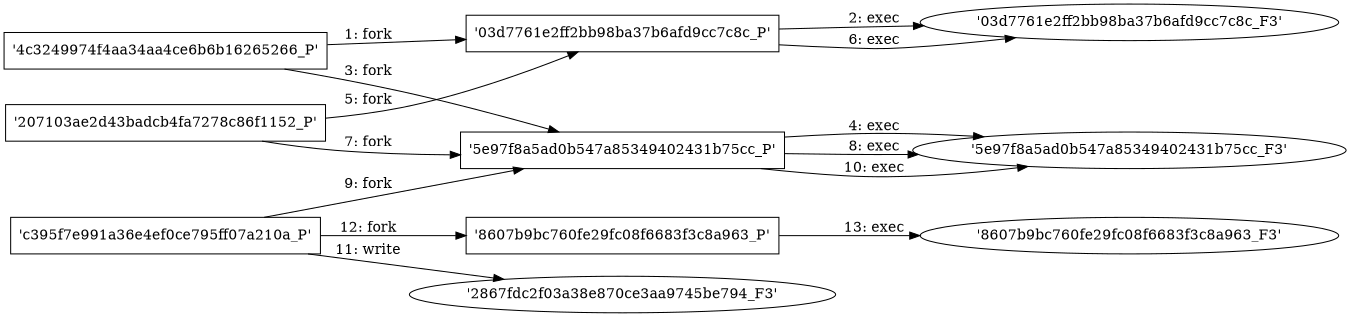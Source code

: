 digraph "D:\Learning\Paper\apt\基于CTI的攻击预警\Dataset\攻击图\ASGfromALLCTI\Cyber Security Week in Review (Feb. 15, 2019).dot" {
rankdir="LR"
size="9"
fixedsize="false"
splines="true"
nodesep=0.3
ranksep=0
fontsize=10
overlap="scalexy"
engine= "neato"
	"'4c3249974f4aa34aa4ce6b6b16265266_P'" [node_type=Process shape=box]
	"'03d7761e2ff2bb98ba37b6afd9cc7c8c_P'" [node_type=Process shape=box]
	"'4c3249974f4aa34aa4ce6b6b16265266_P'" -> "'03d7761e2ff2bb98ba37b6afd9cc7c8c_P'" [label="1: fork"]
	"'03d7761e2ff2bb98ba37b6afd9cc7c8c_P'" [node_type=Process shape=box]
	"'03d7761e2ff2bb98ba37b6afd9cc7c8c_F3'" [node_type=File shape=ellipse]
	"'03d7761e2ff2bb98ba37b6afd9cc7c8c_P'" -> "'03d7761e2ff2bb98ba37b6afd9cc7c8c_F3'" [label="2: exec"]
	"'4c3249974f4aa34aa4ce6b6b16265266_P'" [node_type=Process shape=box]
	"'5e97f8a5ad0b547a85349402431b75cc_P'" [node_type=Process shape=box]
	"'4c3249974f4aa34aa4ce6b6b16265266_P'" -> "'5e97f8a5ad0b547a85349402431b75cc_P'" [label="3: fork"]
	"'5e97f8a5ad0b547a85349402431b75cc_P'" [node_type=Process shape=box]
	"'5e97f8a5ad0b547a85349402431b75cc_F3'" [node_type=File shape=ellipse]
	"'5e97f8a5ad0b547a85349402431b75cc_P'" -> "'5e97f8a5ad0b547a85349402431b75cc_F3'" [label="4: exec"]
	"'207103ae2d43badcb4fa7278c86f1152_P'" [node_type=Process shape=box]
	"'03d7761e2ff2bb98ba37b6afd9cc7c8c_P'" [node_type=Process shape=box]
	"'207103ae2d43badcb4fa7278c86f1152_P'" -> "'03d7761e2ff2bb98ba37b6afd9cc7c8c_P'" [label="5: fork"]
	"'03d7761e2ff2bb98ba37b6afd9cc7c8c_P'" [node_type=Process shape=box]
	"'03d7761e2ff2bb98ba37b6afd9cc7c8c_F3'" [node_type=File shape=ellipse]
	"'03d7761e2ff2bb98ba37b6afd9cc7c8c_P'" -> "'03d7761e2ff2bb98ba37b6afd9cc7c8c_F3'" [label="6: exec"]
	"'207103ae2d43badcb4fa7278c86f1152_P'" [node_type=Process shape=box]
	"'5e97f8a5ad0b547a85349402431b75cc_P'" [node_type=Process shape=box]
	"'207103ae2d43badcb4fa7278c86f1152_P'" -> "'5e97f8a5ad0b547a85349402431b75cc_P'" [label="7: fork"]
	"'5e97f8a5ad0b547a85349402431b75cc_P'" [node_type=Process shape=box]
	"'5e97f8a5ad0b547a85349402431b75cc_F3'" [node_type=File shape=ellipse]
	"'5e97f8a5ad0b547a85349402431b75cc_P'" -> "'5e97f8a5ad0b547a85349402431b75cc_F3'" [label="8: exec"]
	"'c395f7e991a36e4ef0ce795ff07a210a_P'" [node_type=Process shape=box]
	"'5e97f8a5ad0b547a85349402431b75cc_P'" [node_type=Process shape=box]
	"'c395f7e991a36e4ef0ce795ff07a210a_P'" -> "'5e97f8a5ad0b547a85349402431b75cc_P'" [label="9: fork"]
	"'5e97f8a5ad0b547a85349402431b75cc_P'" [node_type=Process shape=box]
	"'5e97f8a5ad0b547a85349402431b75cc_F3'" [node_type=File shape=ellipse]
	"'5e97f8a5ad0b547a85349402431b75cc_P'" -> "'5e97f8a5ad0b547a85349402431b75cc_F3'" [label="10: exec"]
	"'2867fdc2f03a38e870ce3aa9745be794_F3'" [node_type=file shape=ellipse]
	"'c395f7e991a36e4ef0ce795ff07a210a_P'" [node_type=Process shape=box]
	"'c395f7e991a36e4ef0ce795ff07a210a_P'" -> "'2867fdc2f03a38e870ce3aa9745be794_F3'" [label="11: write"]
	"'c395f7e991a36e4ef0ce795ff07a210a_P'" [node_type=Process shape=box]
	"'8607b9bc760fe29fc08f6683f3c8a963_P'" [node_type=Process shape=box]
	"'c395f7e991a36e4ef0ce795ff07a210a_P'" -> "'8607b9bc760fe29fc08f6683f3c8a963_P'" [label="12: fork"]
	"'8607b9bc760fe29fc08f6683f3c8a963_P'" [node_type=Process shape=box]
	"'8607b9bc760fe29fc08f6683f3c8a963_F3'" [node_type=File shape=ellipse]
	"'8607b9bc760fe29fc08f6683f3c8a963_P'" -> "'8607b9bc760fe29fc08f6683f3c8a963_F3'" [label="13: exec"]
}
